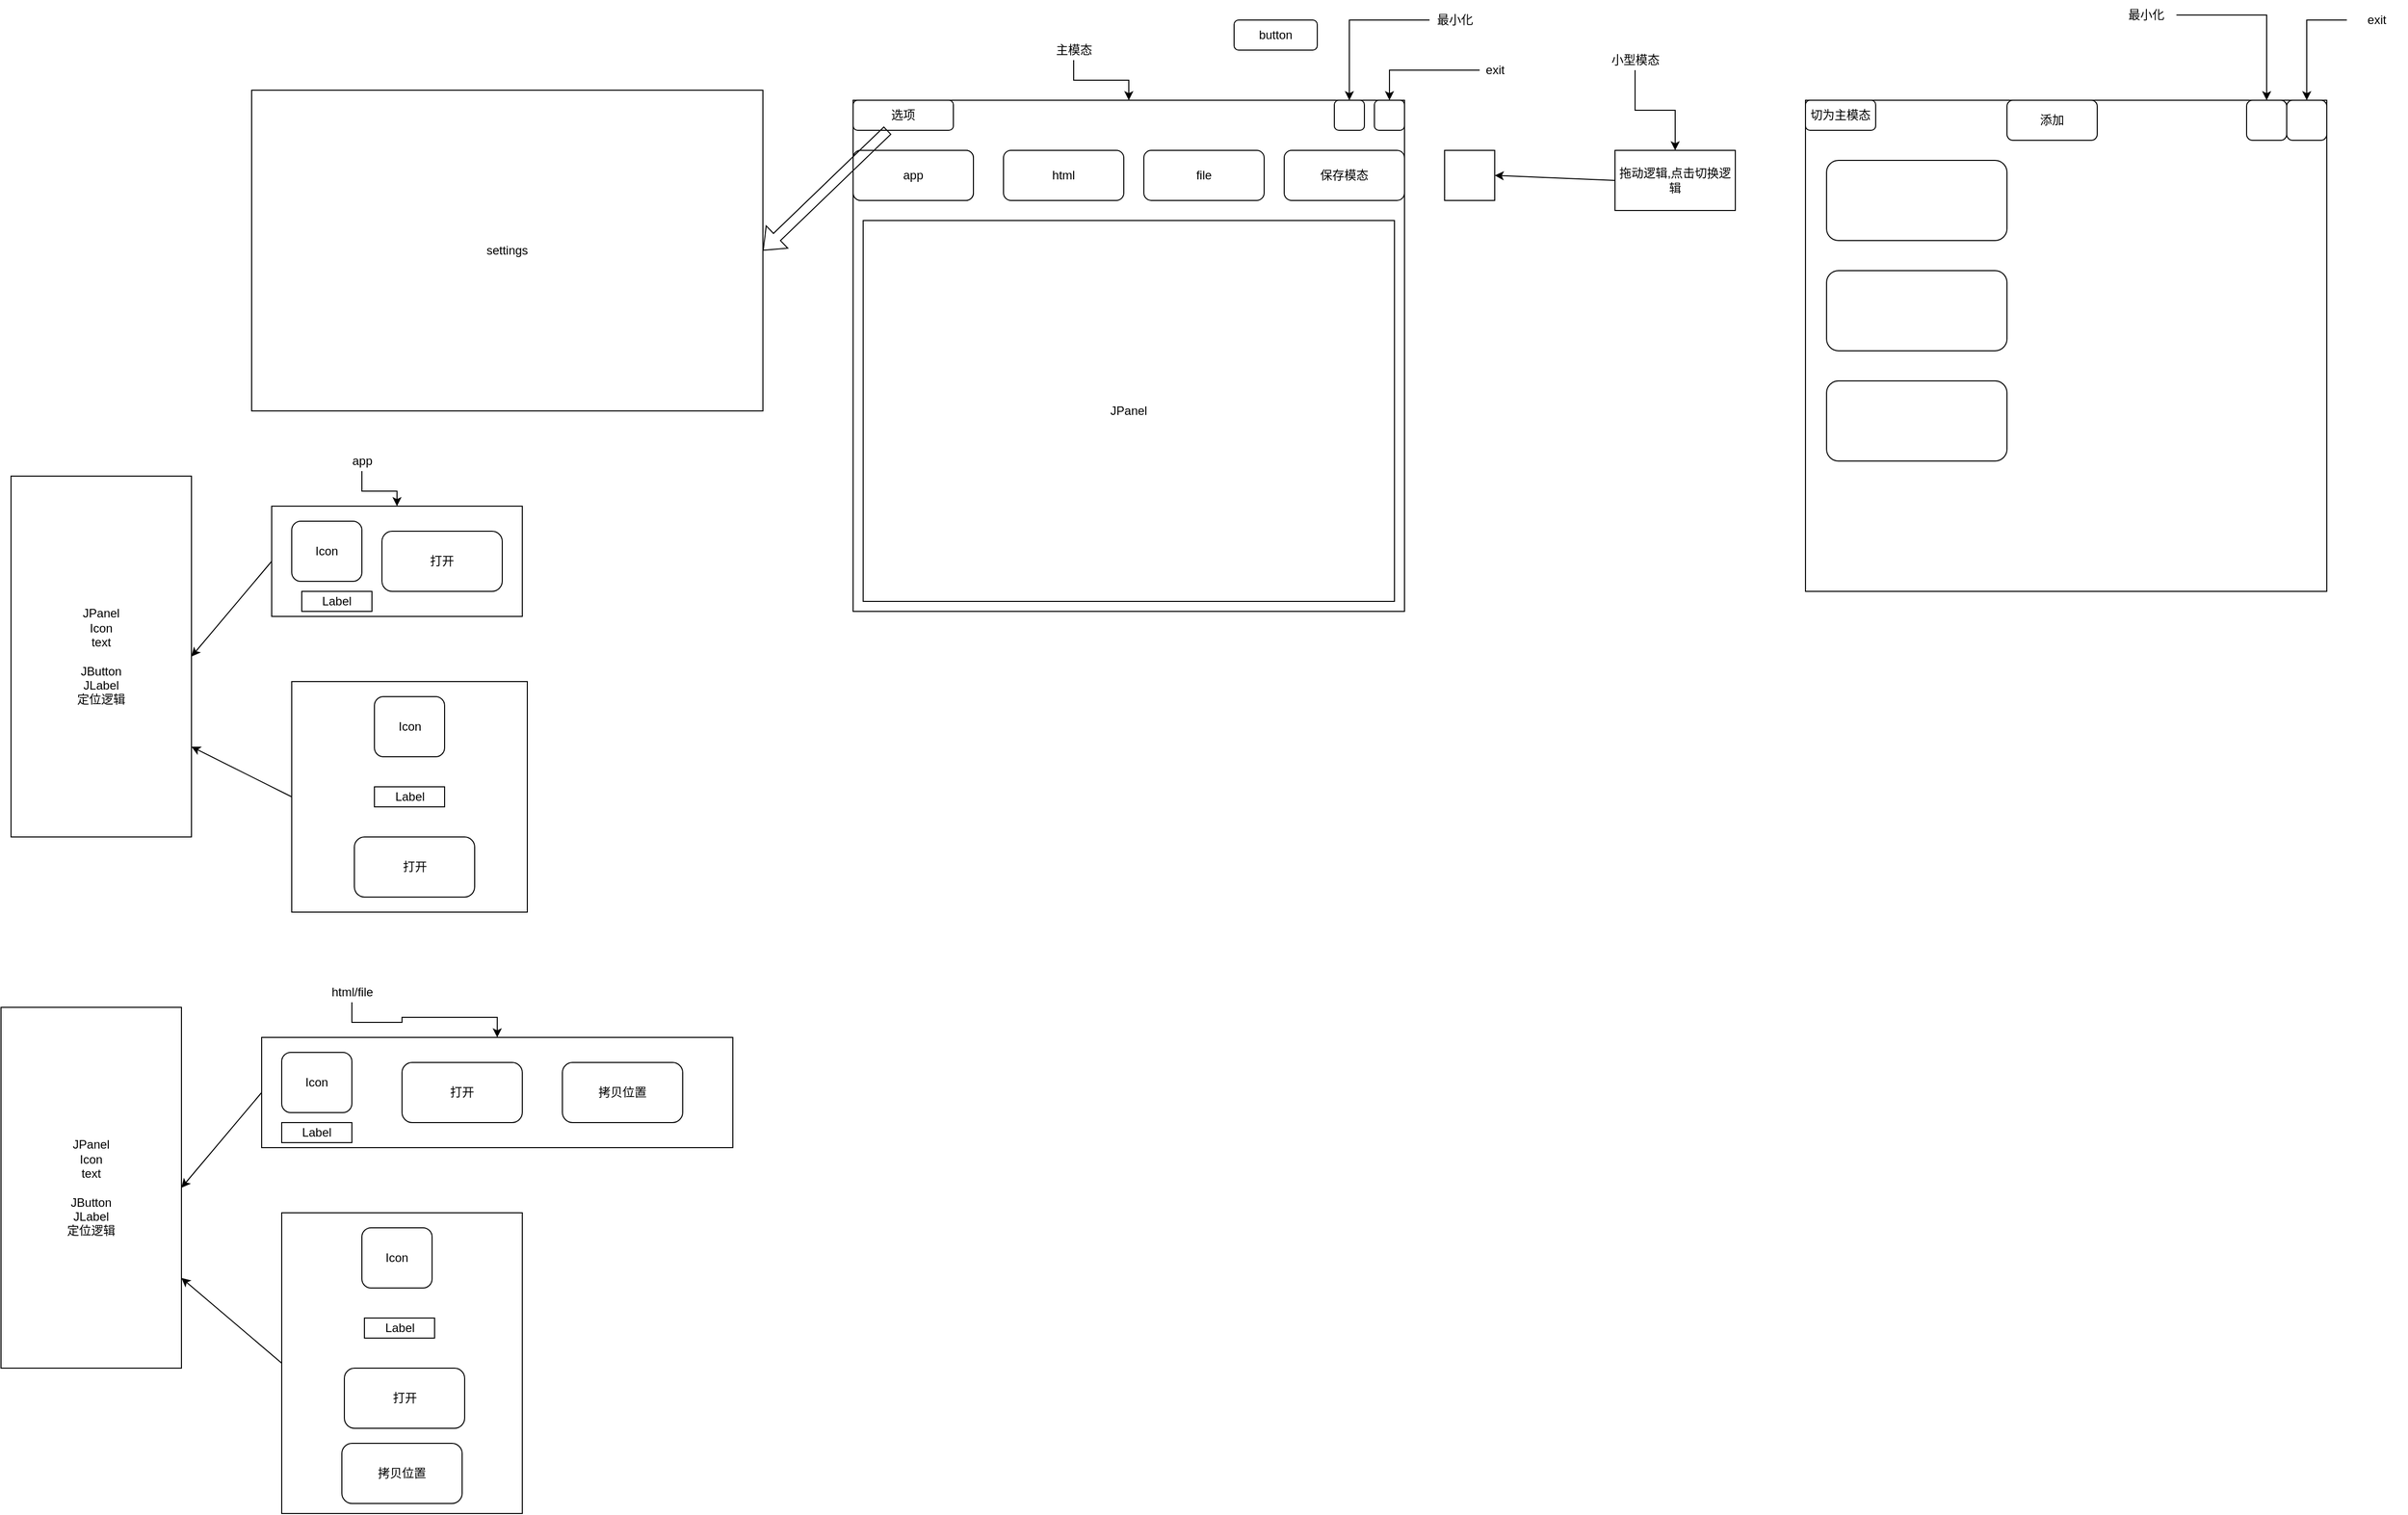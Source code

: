 <mxfile version="16.1.2" type="device"><diagram id="lYRRY6m4Hi8D5XRLX4ML" name="第 1 页"><mxGraphModel dx="2489" dy="857" grid="1" gridSize="10" guides="1" tooltips="1" connect="1" arrows="1" fold="1" page="1" pageScale="1" pageWidth="827" pageHeight="1169" math="0" shadow="0"><root><mxCell id="0"/><mxCell id="1" parent="0"/><mxCell id="t17S1IIzBUgGJGOecx1F-24" value="" style="rounded=0;whiteSpace=wrap;html=1;" parent="1" vertex="1"><mxGeometry x="-470" y="690" width="235" height="230" as="geometry"/></mxCell><mxCell id="t17S1IIzBUgGJGOecx1F-1" value="" style="rounded=0;whiteSpace=wrap;html=1;" parent="1" vertex="1"><mxGeometry x="90" y="110" width="550" height="510" as="geometry"/></mxCell><mxCell id="t17S1IIzBUgGJGOecx1F-2" value="" style="rounded=1;whiteSpace=wrap;html=1;" parent="1" vertex="1"><mxGeometry x="90" y="160" width="120" height="50" as="geometry"/></mxCell><mxCell id="t17S1IIzBUgGJGOecx1F-5" value="app" style="rounded=1;whiteSpace=wrap;html=1;" parent="1" vertex="1"><mxGeometry x="90" y="160" width="120" height="50" as="geometry"/></mxCell><mxCell id="t17S1IIzBUgGJGOecx1F-6" value="保存模态" style="rounded=1;whiteSpace=wrap;html=1;" parent="1" vertex="1"><mxGeometry x="520" y="160" width="120" height="50" as="geometry"/></mxCell><mxCell id="t17S1IIzBUgGJGOecx1F-7" value="file" style="rounded=1;whiteSpace=wrap;html=1;" parent="1" vertex="1"><mxGeometry x="380" y="160" width="120" height="50" as="geometry"/></mxCell><mxCell id="t17S1IIzBUgGJGOecx1F-8" value="html&lt;br&gt;" style="rounded=1;whiteSpace=wrap;html=1;" parent="1" vertex="1"><mxGeometry x="240" y="160" width="120" height="50" as="geometry"/></mxCell><mxCell id="t17S1IIzBUgGJGOecx1F-9" value="选项" style="rounded=1;whiteSpace=wrap;html=1;" parent="1" vertex="1"><mxGeometry x="90" y="110" width="100" height="30" as="geometry"/></mxCell><mxCell id="t17S1IIzBUgGJGOecx1F-12" value="button" style="rounded=1;whiteSpace=wrap;html=1;" parent="1" vertex="1"><mxGeometry x="470" y="30" width="83" height="30" as="geometry"/></mxCell><mxCell id="t17S1IIzBUgGJGOecx1F-13" value="JPanel" style="rounded=0;whiteSpace=wrap;html=1;" parent="1" vertex="1"><mxGeometry x="100" y="230" width="530" height="380" as="geometry"/></mxCell><mxCell id="t17S1IIzBUgGJGOecx1F-14" value="" style="shape=flexArrow;endArrow=classic;html=1;rounded=0;entryX=1;entryY=0.5;entryDx=0;entryDy=0;" parent="1" source="t17S1IIzBUgGJGOecx1F-9" target="t17S1IIzBUgGJGOecx1F-15" edge="1"><mxGeometry width="50" height="50" relative="1" as="geometry"><mxPoint x="-20" y="130" as="sourcePoint"/><mxPoint x="10" y="130" as="targetPoint"/></mxGeometry></mxCell><mxCell id="t17S1IIzBUgGJGOecx1F-15" value="settings" style="rounded=0;whiteSpace=wrap;html=1;" parent="1" vertex="1"><mxGeometry x="-510" y="100" width="510" height="320" as="geometry"/></mxCell><mxCell id="t17S1IIzBUgGJGOecx1F-16" value="" style="rounded=0;whiteSpace=wrap;html=1;" parent="1" vertex="1"><mxGeometry x="-490" y="515" width="250" height="110" as="geometry"/></mxCell><mxCell id="t17S1IIzBUgGJGOecx1F-18" style="edgeStyle=orthogonalEdgeStyle;rounded=0;orthogonalLoop=1;jettySize=auto;html=1;" parent="1" source="t17S1IIzBUgGJGOecx1F-17" target="t17S1IIzBUgGJGOecx1F-16" edge="1"><mxGeometry relative="1" as="geometry"/></mxCell><mxCell id="t17S1IIzBUgGJGOecx1F-17" value="app" style="text;html=1;align=center;verticalAlign=middle;resizable=0;points=[];autosize=1;strokeColor=none;fillColor=none;" parent="1" vertex="1"><mxGeometry x="-420" y="460" width="40" height="20" as="geometry"/></mxCell><mxCell id="t17S1IIzBUgGJGOecx1F-19" value="Icon" style="rounded=1;whiteSpace=wrap;html=1;" parent="1" vertex="1"><mxGeometry x="-387.5" y="705" width="70" height="60" as="geometry"/></mxCell><mxCell id="t17S1IIzBUgGJGOecx1F-20" value="Label" style="rounded=0;whiteSpace=wrap;html=1;" parent="1" vertex="1"><mxGeometry x="-387.5" y="795" width="70" height="20" as="geometry"/></mxCell><mxCell id="t17S1IIzBUgGJGOecx1F-21" value="打开" style="rounded=1;whiteSpace=wrap;html=1;arcSize=17;" parent="1" vertex="1"><mxGeometry x="-380" y="540" width="120" height="60" as="geometry"/></mxCell><mxCell id="t17S1IIzBUgGJGOecx1F-22" value="" style="endArrow=classic;html=1;rounded=0;exitX=0;exitY=0.5;exitDx=0;exitDy=0;entryX=1;entryY=0.5;entryDx=0;entryDy=0;" parent="1" source="t17S1IIzBUgGJGOecx1F-16" target="t17S1IIzBUgGJGOecx1F-23" edge="1"><mxGeometry width="50" height="50" relative="1" as="geometry"><mxPoint x="-670" y="590" as="sourcePoint"/><mxPoint x="-570" y="565" as="targetPoint"/></mxGeometry></mxCell><mxCell id="t17S1IIzBUgGJGOecx1F-23" value="JPanel&lt;br&gt;Icon&lt;br&gt;text&lt;br&gt;&lt;br&gt;JButton&lt;br&gt;JLabel&lt;br&gt;定位逻辑" style="rounded=0;whiteSpace=wrap;html=1;" parent="1" vertex="1"><mxGeometry x="-750" y="485" width="180" height="360" as="geometry"/></mxCell><mxCell id="t17S1IIzBUgGJGOecx1F-27" value="打开" style="rounded=1;whiteSpace=wrap;html=1;arcSize=17;" parent="1" vertex="1"><mxGeometry x="-407.5" y="845" width="120" height="60" as="geometry"/></mxCell><mxCell id="t17S1IIzBUgGJGOecx1F-28" value="Icon" style="rounded=1;whiteSpace=wrap;html=1;" parent="1" vertex="1"><mxGeometry x="-470" y="530" width="70" height="60" as="geometry"/></mxCell><mxCell id="t17S1IIzBUgGJGOecx1F-29" value="Label" style="rounded=0;whiteSpace=wrap;html=1;" parent="1" vertex="1"><mxGeometry x="-460" y="600" width="70" height="20" as="geometry"/></mxCell><mxCell id="t17S1IIzBUgGJGOecx1F-30" value="" style="endArrow=classic;html=1;rounded=0;exitX=0;exitY=0.5;exitDx=0;exitDy=0;entryX=1;entryY=0.75;entryDx=0;entryDy=0;" parent="1" source="t17S1IIzBUgGJGOecx1F-24" target="t17S1IIzBUgGJGOecx1F-23" edge="1"><mxGeometry width="50" height="50" relative="1" as="geometry"><mxPoint x="-280" y="660" as="sourcePoint"/><mxPoint x="-230" y="610" as="targetPoint"/></mxGeometry></mxCell><mxCell id="t17S1IIzBUgGJGOecx1F-31" value="" style="rounded=0;whiteSpace=wrap;html=1;" parent="1" vertex="1"><mxGeometry x="-480" y="1220" width="240" height="300" as="geometry"/></mxCell><mxCell id="t17S1IIzBUgGJGOecx1F-32" value="" style="rounded=0;whiteSpace=wrap;html=1;" parent="1" vertex="1"><mxGeometry x="-500" y="1045" width="470" height="110" as="geometry"/></mxCell><mxCell id="t17S1IIzBUgGJGOecx1F-33" style="edgeStyle=orthogonalEdgeStyle;rounded=0;orthogonalLoop=1;jettySize=auto;html=1;" parent="1" source="t17S1IIzBUgGJGOecx1F-34" target="t17S1IIzBUgGJGOecx1F-32" edge="1"><mxGeometry relative="1" as="geometry"/></mxCell><mxCell id="t17S1IIzBUgGJGOecx1F-34" value="html/file" style="text;html=1;align=center;verticalAlign=middle;resizable=0;points=[];autosize=1;strokeColor=none;fillColor=none;" parent="1" vertex="1"><mxGeometry x="-440" y="990" width="60" height="20" as="geometry"/></mxCell><mxCell id="t17S1IIzBUgGJGOecx1F-35" value="Icon" style="rounded=1;whiteSpace=wrap;html=1;" parent="1" vertex="1"><mxGeometry x="-400" y="1235" width="70" height="60" as="geometry"/></mxCell><mxCell id="t17S1IIzBUgGJGOecx1F-36" value="Label" style="rounded=0;whiteSpace=wrap;html=1;" parent="1" vertex="1"><mxGeometry x="-397.5" y="1325" width="70" height="20" as="geometry"/></mxCell><mxCell id="t17S1IIzBUgGJGOecx1F-37" value="打开" style="rounded=1;whiteSpace=wrap;html=1;arcSize=17;" parent="1" vertex="1"><mxGeometry x="-360" y="1070" width="120" height="60" as="geometry"/></mxCell><mxCell id="t17S1IIzBUgGJGOecx1F-38" value="" style="endArrow=classic;html=1;rounded=0;exitX=0;exitY=0.5;exitDx=0;exitDy=0;entryX=1;entryY=0.5;entryDx=0;entryDy=0;" parent="1" source="t17S1IIzBUgGJGOecx1F-32" target="t17S1IIzBUgGJGOecx1F-39" edge="1"><mxGeometry width="50" height="50" relative="1" as="geometry"><mxPoint x="-680" y="1120" as="sourcePoint"/><mxPoint x="-580" y="1095" as="targetPoint"/></mxGeometry></mxCell><mxCell id="t17S1IIzBUgGJGOecx1F-39" value="JPanel&lt;br&gt;Icon&lt;br&gt;text&lt;br&gt;&lt;br&gt;JButton&lt;br&gt;JLabel&lt;br&gt;定位逻辑" style="rounded=0;whiteSpace=wrap;html=1;" parent="1" vertex="1"><mxGeometry x="-760" y="1015" width="180" height="360" as="geometry"/></mxCell><mxCell id="t17S1IIzBUgGJGOecx1F-40" value="打开" style="rounded=1;whiteSpace=wrap;html=1;arcSize=17;" parent="1" vertex="1"><mxGeometry x="-417.5" y="1375" width="120" height="60" as="geometry"/></mxCell><mxCell id="t17S1IIzBUgGJGOecx1F-41" value="Icon" style="rounded=1;whiteSpace=wrap;html=1;" parent="1" vertex="1"><mxGeometry x="-480" y="1060" width="70" height="60" as="geometry"/></mxCell><mxCell id="t17S1IIzBUgGJGOecx1F-42" value="Label" style="rounded=0;whiteSpace=wrap;html=1;" parent="1" vertex="1"><mxGeometry x="-480" y="1130" width="70" height="20" as="geometry"/></mxCell><mxCell id="t17S1IIzBUgGJGOecx1F-43" value="" style="endArrow=classic;html=1;rounded=0;exitX=0;exitY=0.5;exitDx=0;exitDy=0;entryX=1;entryY=0.75;entryDx=0;entryDy=0;" parent="1" source="t17S1IIzBUgGJGOecx1F-31" target="t17S1IIzBUgGJGOecx1F-39" edge="1"><mxGeometry width="50" height="50" relative="1" as="geometry"><mxPoint x="-290" y="1190" as="sourcePoint"/><mxPoint x="-240" y="1140" as="targetPoint"/></mxGeometry></mxCell><mxCell id="t17S1IIzBUgGJGOecx1F-44" value="拷贝位置" style="rounded=1;whiteSpace=wrap;html=1;arcSize=17;" parent="1" vertex="1"><mxGeometry x="-200" y="1070" width="120" height="60" as="geometry"/></mxCell><mxCell id="t17S1IIzBUgGJGOecx1F-45" value="拷贝位置" style="rounded=1;whiteSpace=wrap;html=1;arcSize=17;" parent="1" vertex="1"><mxGeometry x="-420" y="1450" width="120" height="60" as="geometry"/></mxCell><mxCell id="nN7pYXzr44DHDBxi_7ID-1" value="" style="rounded=1;whiteSpace=wrap;html=1;" vertex="1" parent="1"><mxGeometry x="610" y="110" width="30" height="30" as="geometry"/></mxCell><mxCell id="nN7pYXzr44DHDBxi_7ID-2" value="" style="rounded=1;whiteSpace=wrap;html=1;" vertex="1" parent="1"><mxGeometry x="570" y="110" width="30" height="30" as="geometry"/></mxCell><mxCell id="nN7pYXzr44DHDBxi_7ID-3" value="" style="rounded=0;whiteSpace=wrap;html=1;" vertex="1" parent="1"><mxGeometry x="680" y="160" width="50" height="50" as="geometry"/></mxCell><mxCell id="nN7pYXzr44DHDBxi_7ID-4" value="拖动逻辑,点击切换逻辑" style="rounded=0;whiteSpace=wrap;html=1;" vertex="1" parent="1"><mxGeometry x="850" y="160" width="120" height="60" as="geometry"/></mxCell><mxCell id="nN7pYXzr44DHDBxi_7ID-5" value="" style="endArrow=classic;html=1;rounded=0;exitX=0;exitY=0.5;exitDx=0;exitDy=0;entryX=1;entryY=0.5;entryDx=0;entryDy=0;" edge="1" parent="1" source="nN7pYXzr44DHDBxi_7ID-4" target="nN7pYXzr44DHDBxi_7ID-3"><mxGeometry width="50" height="50" relative="1" as="geometry"><mxPoint x="700" y="310" as="sourcePoint"/><mxPoint x="750" y="260" as="targetPoint"/></mxGeometry></mxCell><mxCell id="nN7pYXzr44DHDBxi_7ID-7" style="edgeStyle=orthogonalEdgeStyle;rounded=0;orthogonalLoop=1;jettySize=auto;html=1;" edge="1" parent="1" source="nN7pYXzr44DHDBxi_7ID-6" target="t17S1IIzBUgGJGOecx1F-1"><mxGeometry relative="1" as="geometry"/></mxCell><mxCell id="nN7pYXzr44DHDBxi_7ID-6" value="主模态" style="text;html=1;align=center;verticalAlign=middle;resizable=0;points=[];autosize=1;strokeColor=none;fillColor=none;" vertex="1" parent="1"><mxGeometry x="285" y="50" width="50" height="20" as="geometry"/></mxCell><mxCell id="nN7pYXzr44DHDBxi_7ID-9" style="edgeStyle=orthogonalEdgeStyle;rounded=0;orthogonalLoop=1;jettySize=auto;html=1;" edge="1" parent="1" source="nN7pYXzr44DHDBxi_7ID-8" target="nN7pYXzr44DHDBxi_7ID-4"><mxGeometry relative="1" as="geometry"/></mxCell><mxCell id="nN7pYXzr44DHDBxi_7ID-8" value="小型模态" style="text;html=1;align=center;verticalAlign=middle;resizable=0;points=[];autosize=1;strokeColor=none;fillColor=none;" vertex="1" parent="1"><mxGeometry x="840" y="60" width="60" height="20" as="geometry"/></mxCell><mxCell id="nN7pYXzr44DHDBxi_7ID-10" value="" style="rounded=0;whiteSpace=wrap;html=1;" vertex="1" parent="1"><mxGeometry x="1040" y="110" width="520" height="490" as="geometry"/></mxCell><mxCell id="nN7pYXzr44DHDBxi_7ID-11" value="切为主模态" style="rounded=1;whiteSpace=wrap;html=1;" vertex="1" parent="1"><mxGeometry x="1040" y="110" width="70" height="30" as="geometry"/></mxCell><mxCell id="nN7pYXzr44DHDBxi_7ID-12" value="" style="rounded=1;whiteSpace=wrap;html=1;" vertex="1" parent="1"><mxGeometry x="1061" y="170" width="180" height="80" as="geometry"/></mxCell><mxCell id="nN7pYXzr44DHDBxi_7ID-14" value="" style="rounded=1;whiteSpace=wrap;html=1;" vertex="1" parent="1"><mxGeometry x="1061" y="390" width="180" height="80" as="geometry"/></mxCell><mxCell id="nN7pYXzr44DHDBxi_7ID-15" value="" style="rounded=1;whiteSpace=wrap;html=1;" vertex="1" parent="1"><mxGeometry x="1061" y="280" width="180" height="80" as="geometry"/></mxCell><mxCell id="nN7pYXzr44DHDBxi_7ID-16" value="添加" style="rounded=1;whiteSpace=wrap;html=1;" vertex="1" parent="1"><mxGeometry x="1241" y="110" width="90" height="40" as="geometry"/></mxCell><mxCell id="nN7pYXzr44DHDBxi_7ID-17" value="" style="rounded=1;whiteSpace=wrap;html=1;" vertex="1" parent="1"><mxGeometry x="1520" y="110" width="40" height="40" as="geometry"/></mxCell><mxCell id="nN7pYXzr44DHDBxi_7ID-19" value="" style="rounded=1;whiteSpace=wrap;html=1;" vertex="1" parent="1"><mxGeometry x="1480" y="110" width="40" height="40" as="geometry"/></mxCell><mxCell id="nN7pYXzr44DHDBxi_7ID-21" style="edgeStyle=orthogonalEdgeStyle;rounded=0;orthogonalLoop=1;jettySize=auto;html=1;entryX=0.5;entryY=0;entryDx=0;entryDy=0;" edge="1" parent="1" source="nN7pYXzr44DHDBxi_7ID-20" target="nN7pYXzr44DHDBxi_7ID-2"><mxGeometry relative="1" as="geometry"/></mxCell><mxCell id="nN7pYXzr44DHDBxi_7ID-20" value="最小化" style="text;html=1;align=center;verticalAlign=middle;resizable=0;points=[];autosize=1;strokeColor=none;fillColor=none;" vertex="1" parent="1"><mxGeometry x="665" y="20" width="50" height="20" as="geometry"/></mxCell><mxCell id="nN7pYXzr44DHDBxi_7ID-23" style="edgeStyle=orthogonalEdgeStyle;rounded=0;orthogonalLoop=1;jettySize=auto;html=1;" edge="1" parent="1" source="nN7pYXzr44DHDBxi_7ID-22" target="nN7pYXzr44DHDBxi_7ID-1"><mxGeometry relative="1" as="geometry"/></mxCell><mxCell id="nN7pYXzr44DHDBxi_7ID-22" value="exit" style="text;html=1;align=center;verticalAlign=middle;resizable=0;points=[];autosize=1;strokeColor=none;fillColor=none;" vertex="1" parent="1"><mxGeometry x="715" y="70" width="30" height="20" as="geometry"/></mxCell><mxCell id="nN7pYXzr44DHDBxi_7ID-27" style="edgeStyle=orthogonalEdgeStyle;rounded=0;orthogonalLoop=1;jettySize=auto;html=1;entryX=0.5;entryY=0;entryDx=0;entryDy=0;" edge="1" parent="1" source="nN7pYXzr44DHDBxi_7ID-24" target="nN7pYXzr44DHDBxi_7ID-17"><mxGeometry relative="1" as="geometry"/></mxCell><mxCell id="nN7pYXzr44DHDBxi_7ID-24" value="exit" style="text;html=1;strokeColor=none;fillColor=none;align=center;verticalAlign=middle;whiteSpace=wrap;rounded=0;" vertex="1" parent="1"><mxGeometry x="1580" y="15" width="60" height="30" as="geometry"/></mxCell><mxCell id="nN7pYXzr44DHDBxi_7ID-26" style="edgeStyle=orthogonalEdgeStyle;rounded=0;orthogonalLoop=1;jettySize=auto;html=1;" edge="1" parent="1" source="nN7pYXzr44DHDBxi_7ID-25" target="nN7pYXzr44DHDBxi_7ID-19"><mxGeometry relative="1" as="geometry"/></mxCell><mxCell id="nN7pYXzr44DHDBxi_7ID-25" value="最小化" style="text;html=1;strokeColor=none;fillColor=none;align=center;verticalAlign=middle;whiteSpace=wrap;rounded=0;" vertex="1" parent="1"><mxGeometry x="1350" y="10" width="60" height="30" as="geometry"/></mxCell></root></mxGraphModel></diagram></mxfile>
